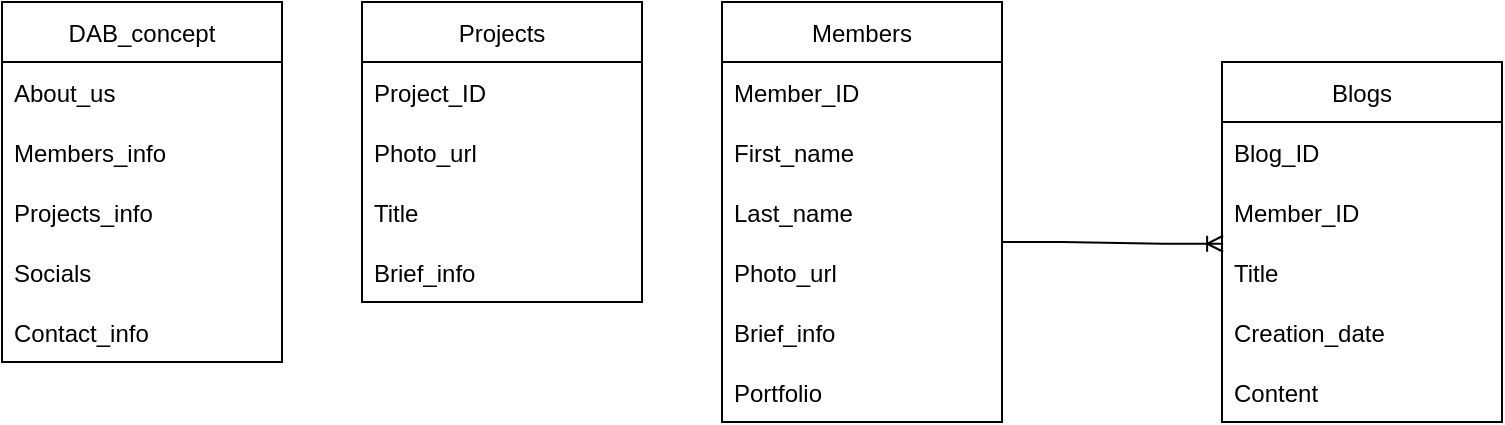 <mxfile version="16.5.1" type="device"><diagram id="WVZSWZk_wEsItw3ZHI_R" name="Page-1"><mxGraphModel dx="950" dy="490" grid="1" gridSize="10" guides="1" tooltips="1" connect="1" arrows="1" fold="1" page="1" pageScale="1" pageWidth="850" pageHeight="1100" math="0" shadow="0"><root><mxCell id="0"/><mxCell id="1" parent="0"/><mxCell id="2kSZKrbvfGswERHMr2RS-2" value="Members" style="swimlane;fontStyle=0;childLayout=stackLayout;horizontal=1;startSize=30;horizontalStack=0;resizeParent=1;resizeParentMax=0;resizeLast=0;collapsible=1;marginBottom=0;" vertex="1" parent="1"><mxGeometry x="400" y="40" width="140" height="210" as="geometry"/></mxCell><mxCell id="2kSZKrbvfGswERHMr2RS-3" value="Member_ID" style="text;strokeColor=none;fillColor=none;align=left;verticalAlign=middle;spacingLeft=4;spacingRight=4;overflow=hidden;points=[[0,0.5],[1,0.5]];portConstraint=eastwest;rotatable=0;" vertex="1" parent="2kSZKrbvfGswERHMr2RS-2"><mxGeometry y="30" width="140" height="30" as="geometry"/></mxCell><mxCell id="2kSZKrbvfGswERHMr2RS-4" value="First_name" style="text;strokeColor=none;fillColor=none;align=left;verticalAlign=middle;spacingLeft=4;spacingRight=4;overflow=hidden;points=[[0,0.5],[1,0.5]];portConstraint=eastwest;rotatable=0;" vertex="1" parent="2kSZKrbvfGswERHMr2RS-2"><mxGeometry y="60" width="140" height="30" as="geometry"/></mxCell><mxCell id="2kSZKrbvfGswERHMr2RS-5" value="Last_name" style="text;strokeColor=none;fillColor=none;align=left;verticalAlign=middle;spacingLeft=4;spacingRight=4;overflow=hidden;points=[[0,0.5],[1,0.5]];portConstraint=eastwest;rotatable=0;" vertex="1" parent="2kSZKrbvfGswERHMr2RS-2"><mxGeometry y="90" width="140" height="30" as="geometry"/></mxCell><mxCell id="2kSZKrbvfGswERHMr2RS-6" value="Photo_url" style="text;strokeColor=none;fillColor=none;align=left;verticalAlign=middle;spacingLeft=4;spacingRight=4;overflow=hidden;points=[[0,0.5],[1,0.5]];portConstraint=eastwest;rotatable=0;" vertex="1" parent="2kSZKrbvfGswERHMr2RS-2"><mxGeometry y="120" width="140" height="30" as="geometry"/></mxCell><mxCell id="2kSZKrbvfGswERHMr2RS-22" value="Brief_info" style="text;strokeColor=none;fillColor=none;align=left;verticalAlign=middle;spacingLeft=4;spacingRight=4;overflow=hidden;points=[[0,0.5],[1,0.5]];portConstraint=eastwest;rotatable=0;" vertex="1" parent="2kSZKrbvfGswERHMr2RS-2"><mxGeometry y="150" width="140" height="30" as="geometry"/></mxCell><mxCell id="2kSZKrbvfGswERHMr2RS-24" value="Portfolio" style="text;strokeColor=none;fillColor=none;align=left;verticalAlign=middle;spacingLeft=4;spacingRight=4;overflow=hidden;points=[[0,0.5],[1,0.5]];portConstraint=eastwest;rotatable=0;" vertex="1" parent="2kSZKrbvfGswERHMr2RS-2"><mxGeometry y="180" width="140" height="30" as="geometry"/></mxCell><mxCell id="2kSZKrbvfGswERHMr2RS-8" value="Blogs" style="swimlane;fontStyle=0;childLayout=stackLayout;horizontal=1;startSize=30;horizontalStack=0;resizeParent=1;resizeParentMax=0;resizeLast=0;collapsible=1;marginBottom=0;" vertex="1" parent="1"><mxGeometry x="650" y="70" width="140" height="180" as="geometry"/></mxCell><mxCell id="2kSZKrbvfGswERHMr2RS-9" value="Blog_ID" style="text;strokeColor=none;fillColor=none;align=left;verticalAlign=middle;spacingLeft=4;spacingRight=4;overflow=hidden;points=[[0,0.5],[1,0.5]];portConstraint=eastwest;rotatable=0;" vertex="1" parent="2kSZKrbvfGswERHMr2RS-8"><mxGeometry y="30" width="140" height="30" as="geometry"/></mxCell><mxCell id="2kSZKrbvfGswERHMr2RS-10" value="Member_ID" style="text;strokeColor=none;fillColor=none;align=left;verticalAlign=middle;spacingLeft=4;spacingRight=4;overflow=hidden;points=[[0,0.5],[1,0.5]];portConstraint=eastwest;rotatable=0;" vertex="1" parent="2kSZKrbvfGswERHMr2RS-8"><mxGeometry y="60" width="140" height="30" as="geometry"/></mxCell><mxCell id="2kSZKrbvfGswERHMr2RS-11" value="Title" style="text;strokeColor=none;fillColor=none;align=left;verticalAlign=middle;spacingLeft=4;spacingRight=4;overflow=hidden;points=[[0,0.5],[1,0.5]];portConstraint=eastwest;rotatable=0;" vertex="1" parent="2kSZKrbvfGswERHMr2RS-8"><mxGeometry y="90" width="140" height="30" as="geometry"/></mxCell><mxCell id="2kSZKrbvfGswERHMr2RS-12" value="Creation_date" style="text;strokeColor=none;fillColor=none;align=left;verticalAlign=middle;spacingLeft=4;spacingRight=4;overflow=hidden;points=[[0,0.5],[1,0.5]];portConstraint=eastwest;rotatable=0;" vertex="1" parent="2kSZKrbvfGswERHMr2RS-8"><mxGeometry y="120" width="140" height="30" as="geometry"/></mxCell><mxCell id="2kSZKrbvfGswERHMr2RS-13" value="Content" style="text;strokeColor=none;fillColor=none;align=left;verticalAlign=middle;spacingLeft=4;spacingRight=4;overflow=hidden;points=[[0,0.5],[1,0.5]];portConstraint=eastwest;rotatable=0;" vertex="1" parent="2kSZKrbvfGswERHMr2RS-8"><mxGeometry y="150" width="140" height="30" as="geometry"/></mxCell><mxCell id="2kSZKrbvfGswERHMr2RS-14" value="DAB_concept" style="swimlane;fontStyle=0;childLayout=stackLayout;horizontal=1;startSize=30;horizontalStack=0;resizeParent=1;resizeParentMax=0;resizeLast=0;collapsible=1;marginBottom=0;" vertex="1" parent="1"><mxGeometry x="40" y="40" width="140" height="180" as="geometry"/></mxCell><mxCell id="2kSZKrbvfGswERHMr2RS-27" value="About_us" style="text;strokeColor=none;fillColor=none;align=left;verticalAlign=middle;spacingLeft=4;spacingRight=4;overflow=hidden;points=[[0,0.5],[1,0.5]];portConstraint=eastwest;rotatable=0;" vertex="1" parent="2kSZKrbvfGswERHMr2RS-14"><mxGeometry y="30" width="140" height="30" as="geometry"/></mxCell><mxCell id="2kSZKrbvfGswERHMr2RS-16" value="Members_info" style="text;strokeColor=none;fillColor=none;align=left;verticalAlign=middle;spacingLeft=4;spacingRight=4;overflow=hidden;points=[[0,0.5],[1,0.5]];portConstraint=eastwest;rotatable=0;" vertex="1" parent="2kSZKrbvfGswERHMr2RS-14"><mxGeometry y="60" width="140" height="30" as="geometry"/></mxCell><mxCell id="2kSZKrbvfGswERHMr2RS-17" value="Projects_info" style="text;strokeColor=none;fillColor=none;align=left;verticalAlign=middle;spacingLeft=4;spacingRight=4;overflow=hidden;points=[[0,0.5],[1,0.5]];portConstraint=eastwest;rotatable=0;" vertex="1" parent="2kSZKrbvfGswERHMr2RS-14"><mxGeometry y="90" width="140" height="30" as="geometry"/></mxCell><mxCell id="2kSZKrbvfGswERHMr2RS-25" value="Socials" style="text;strokeColor=none;fillColor=none;align=left;verticalAlign=middle;spacingLeft=4;spacingRight=4;overflow=hidden;points=[[0,0.5],[1,0.5]];portConstraint=eastwest;rotatable=0;" vertex="1" parent="2kSZKrbvfGswERHMr2RS-14"><mxGeometry y="120" width="140" height="30" as="geometry"/></mxCell><mxCell id="2kSZKrbvfGswERHMr2RS-26" value="Contact_info" style="text;strokeColor=none;fillColor=none;align=left;verticalAlign=middle;spacingLeft=4;spacingRight=4;overflow=hidden;points=[[0,0.5],[1,0.5]];portConstraint=eastwest;rotatable=0;" vertex="1" parent="2kSZKrbvfGswERHMr2RS-14"><mxGeometry y="150" width="140" height="30" as="geometry"/></mxCell><mxCell id="2kSZKrbvfGswERHMr2RS-18" value="Projects" style="swimlane;fontStyle=0;childLayout=stackLayout;horizontal=1;startSize=30;horizontalStack=0;resizeParent=1;resizeParentMax=0;resizeLast=0;collapsible=1;marginBottom=0;" vertex="1" parent="1"><mxGeometry x="220" y="40" width="140" height="150" as="geometry"/></mxCell><mxCell id="2kSZKrbvfGswERHMr2RS-19" value="Project_ID" style="text;strokeColor=none;fillColor=none;align=left;verticalAlign=middle;spacingLeft=4;spacingRight=4;overflow=hidden;points=[[0,0.5],[1,0.5]];portConstraint=eastwest;rotatable=0;" vertex="1" parent="2kSZKrbvfGswERHMr2RS-18"><mxGeometry y="30" width="140" height="30" as="geometry"/></mxCell><mxCell id="2kSZKrbvfGswERHMr2RS-20" value="Photo_url" style="text;strokeColor=none;fillColor=none;align=left;verticalAlign=middle;spacingLeft=4;spacingRight=4;overflow=hidden;points=[[0,0.5],[1,0.5]];portConstraint=eastwest;rotatable=0;" vertex="1" parent="2kSZKrbvfGswERHMr2RS-18"><mxGeometry y="60" width="140" height="30" as="geometry"/></mxCell><mxCell id="2kSZKrbvfGswERHMr2RS-21" value="Title" style="text;strokeColor=none;fillColor=none;align=left;verticalAlign=middle;spacingLeft=4;spacingRight=4;overflow=hidden;points=[[0,0.5],[1,0.5]];portConstraint=eastwest;rotatable=0;" vertex="1" parent="2kSZKrbvfGswERHMr2RS-18"><mxGeometry y="90" width="140" height="30" as="geometry"/></mxCell><mxCell id="2kSZKrbvfGswERHMr2RS-23" value="Brief_info" style="text;strokeColor=none;fillColor=none;align=left;verticalAlign=middle;spacingLeft=4;spacingRight=4;overflow=hidden;points=[[0,0.5],[1,0.5]];portConstraint=eastwest;rotatable=0;" vertex="1" parent="2kSZKrbvfGswERHMr2RS-18"><mxGeometry y="120" width="140" height="30" as="geometry"/></mxCell><mxCell id="2kSZKrbvfGswERHMr2RS-28" value="" style="edgeStyle=entityRelationEdgeStyle;fontSize=12;html=1;endArrow=ERoneToMany;rounded=0;entryX=0.004;entryY=0.029;entryDx=0;entryDy=0;entryPerimeter=0;" edge="1" parent="1" target="2kSZKrbvfGswERHMr2RS-11"><mxGeometry width="100" height="100" relative="1" as="geometry"><mxPoint x="540" y="160" as="sourcePoint"/><mxPoint x="630" y="160" as="targetPoint"/></mxGeometry></mxCell></root></mxGraphModel></diagram></mxfile>